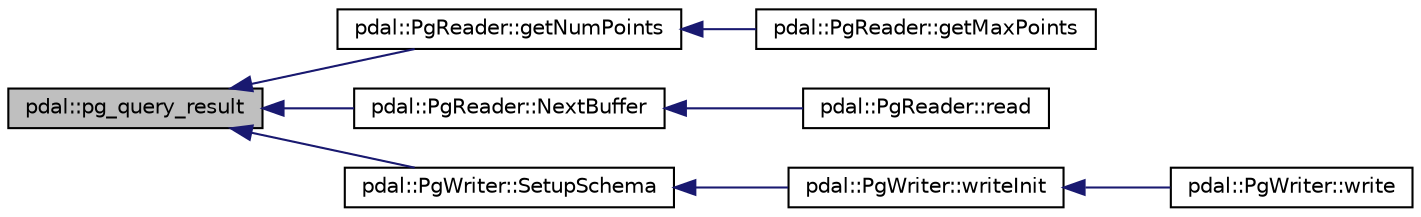 digraph "pdal::pg_query_result"
{
  edge [fontname="Helvetica",fontsize="10",labelfontname="Helvetica",labelfontsize="10"];
  node [fontname="Helvetica",fontsize="10",shape=record];
  rankdir="LR";
  Node1 [label="pdal::pg_query_result",height=0.2,width=0.4,color="black", fillcolor="grey75", style="filled", fontcolor="black"];
  Node1 -> Node2 [dir="back",color="midnightblue",fontsize="10",style="solid",fontname="Helvetica"];
  Node2 [label="pdal::PgReader::getNumPoints",height=0.2,width=0.4,color="black", fillcolor="white", style="filled",URL="$classpdal_1_1PgReader.html#a59b7c2c5824978bf95143c00db142eca"];
  Node2 -> Node3 [dir="back",color="midnightblue",fontsize="10",style="solid",fontname="Helvetica"];
  Node3 [label="pdal::PgReader::getMaxPoints",height=0.2,width=0.4,color="black", fillcolor="white", style="filled",URL="$classpdal_1_1PgReader.html#afbcd11b4527260ff8744e96829a6f2be"];
  Node1 -> Node4 [dir="back",color="midnightblue",fontsize="10",style="solid",fontname="Helvetica"];
  Node4 [label="pdal::PgReader::NextBuffer",height=0.2,width=0.4,color="black", fillcolor="white", style="filled",URL="$classpdal_1_1PgReader.html#a99ed5ebb1c9554325b5902a8c2944fbf"];
  Node4 -> Node5 [dir="back",color="midnightblue",fontsize="10",style="solid",fontname="Helvetica"];
  Node5 [label="pdal::PgReader::read",height=0.2,width=0.4,color="black", fillcolor="white", style="filled",URL="$classpdal_1_1PgReader.html#ac444cf6f786cfe00bd98f6b399779333"];
  Node1 -> Node6 [dir="back",color="midnightblue",fontsize="10",style="solid",fontname="Helvetica"];
  Node6 [label="pdal::PgWriter::SetupSchema",height=0.2,width=0.4,color="black", fillcolor="white", style="filled",URL="$classpdal_1_1PgWriter.html#a53ebf855ce148dfff8b9d21e8015ee4f"];
  Node6 -> Node7 [dir="back",color="midnightblue",fontsize="10",style="solid",fontname="Helvetica"];
  Node7 [label="pdal::PgWriter::writeInit",height=0.2,width=0.4,color="black", fillcolor="white", style="filled",URL="$classpdal_1_1PgWriter.html#a533424111db08989e4d3a670e9db884f"];
  Node7 -> Node8 [dir="back",color="midnightblue",fontsize="10",style="solid",fontname="Helvetica"];
  Node8 [label="pdal::PgWriter::write",height=0.2,width=0.4,color="black", fillcolor="white", style="filled",URL="$classpdal_1_1PgWriter.html#a75d2fa0130cb17470e69425c0b866635"];
}
